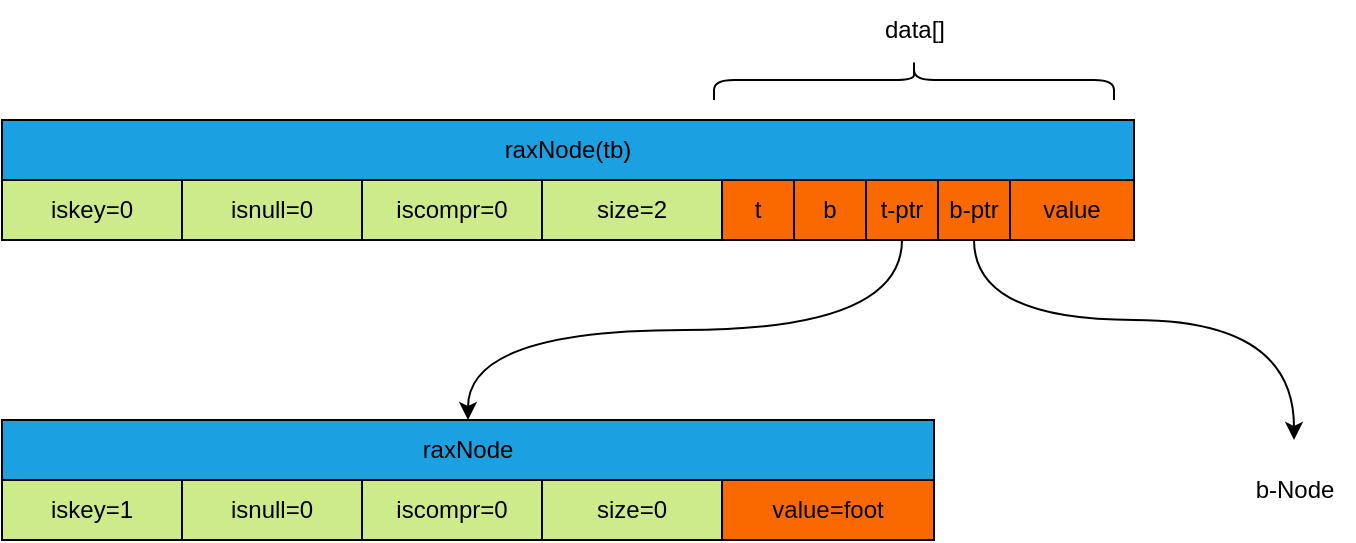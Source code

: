 <mxfile>
    <diagram id="bweDGT5rayBKNCHjIQfc" name="Page-1">
        <mxGraphModel dx="1081" dy="787" grid="1" gridSize="10" guides="1" tooltips="1" connect="1" arrows="1" fold="1" page="1" pageScale="1" pageWidth="1169" pageHeight="827" background="#ffffff" math="0" shadow="0">
            <root>
                <mxCell id="0"/>
                <mxCell id="1" parent="0"/>
                <mxCell id="19" value="" style="shape=curlyBracket;whiteSpace=wrap;html=1;rounded=1;labelPosition=left;verticalLabelPosition=middle;align=right;verticalAlign=middle;rotation=90;strokeColor=#000000;" vertex="1" parent="1">
                    <mxGeometry x="706" y="60" width="20" height="200" as="geometry"/>
                </mxCell>
                <mxCell id="21" value="data[]" style="text;html=1;align=center;verticalAlign=middle;resizable=0;points=[];autosize=1;strokeColor=none;fillColor=none;fontColor=#000000;" vertex="1" parent="1">
                    <mxGeometry x="691" y="120" width="50" height="30" as="geometry"/>
                </mxCell>
                <mxCell id="35" value="" style="group;strokeColor=#000000;" vertex="1" connectable="0" parent="1">
                    <mxGeometry x="260" y="180" width="566" height="60" as="geometry"/>
                </mxCell>
                <mxCell id="3" value="stream" style="rounded=0;whiteSpace=wrap;html=1;fillColor=#1ba1e2;fontColor=#000000;strokeColor=#000000;" vertex="1" parent="35">
                    <mxGeometry width="190" height="30" as="geometry"/>
                </mxCell>
                <mxCell id="4" value="iskey=0" style="rounded=0;whiteSpace=wrap;html=1;fillColor=#cdeb8b;strokeColor=#000000;fontColor=#000000;" vertex="1" parent="35">
                    <mxGeometry y="30" width="90" height="30" as="geometry"/>
                </mxCell>
                <mxCell id="5" value="raxNode(tb)" style="rounded=0;whiteSpace=wrap;html=1;fillColor=#1ba1e2;fontColor=#000000;strokeColor=#000000;" vertex="1" parent="35">
                    <mxGeometry width="566" height="30" as="geometry"/>
                </mxCell>
                <mxCell id="6" value="" style="edgeStyle=none;html=1;fontColor=#000000;strokeColor=#000000;" edge="1" parent="35" source="5">
                    <mxGeometry relative="1" as="geometry">
                        <mxPoint x="340" y="30" as="targetPoint"/>
                    </mxGeometry>
                </mxCell>
                <mxCell id="7" value="isnull=0" style="rounded=0;whiteSpace=wrap;html=1;fillColor=#cdeb8b;strokeColor=#000000;fontColor=#000000;" vertex="1" parent="35">
                    <mxGeometry x="90" y="30" width="90" height="30" as="geometry"/>
                </mxCell>
                <mxCell id="8" value="iscompr=0" style="rounded=0;whiteSpace=wrap;html=1;fillColor=#cdeb8b;strokeColor=#000000;fontColor=#000000;" vertex="1" parent="35">
                    <mxGeometry x="180" y="30" width="90" height="30" as="geometry"/>
                </mxCell>
                <mxCell id="9" value="t" style="rounded=0;whiteSpace=wrap;html=1;fillColor=#cdeb8b;strokeColor=#000000;fontColor=#000000;" vertex="1" parent="35">
                    <mxGeometry x="360" y="30" width="36" height="30" as="geometry"/>
                </mxCell>
                <mxCell id="10" value="value" style="rounded=0;whiteSpace=wrap;html=1;fillColor=#fa6800;strokeColor=#000000;fontColor=#000000;" vertex="1" parent="35">
                    <mxGeometry x="504" y="30" width="62" height="30" as="geometry"/>
                </mxCell>
                <mxCell id="12" value="size=2" style="rounded=0;whiteSpace=wrap;html=1;fillColor=#cdeb8b;strokeColor=#000000;fontColor=#000000;" vertex="1" parent="35">
                    <mxGeometry x="270" y="30" width="90" height="30" as="geometry"/>
                </mxCell>
                <mxCell id="14" value="b" style="rounded=0;whiteSpace=wrap;html=1;fillColor=#fa6800;strokeColor=#000000;fontColor=#000000;" vertex="1" parent="35">
                    <mxGeometry x="396" y="30" width="36" height="30" as="geometry"/>
                </mxCell>
                <mxCell id="16" value="t-ptr" style="rounded=0;whiteSpace=wrap;html=1;fillColor=#fa6800;strokeColor=#000000;fontColor=#000000;" vertex="1" parent="35">
                    <mxGeometry x="432" y="30" width="36" height="30" as="geometry"/>
                </mxCell>
                <mxCell id="17" value="b-ptr" style="rounded=0;whiteSpace=wrap;html=1;fillColor=#fa6800;strokeColor=#000000;fontColor=#000000;" vertex="1" parent="35">
                    <mxGeometry x="468" y="30" width="36" height="30" as="geometry"/>
                </mxCell>
                <mxCell id="20" value="t" style="rounded=0;whiteSpace=wrap;html=1;fillColor=#fa6800;strokeColor=#000000;fontColor=#000000;" vertex="1" parent="35">
                    <mxGeometry x="360" y="30" width="36" height="30" as="geometry"/>
                </mxCell>
                <mxCell id="38" style="edgeStyle=orthogonalEdgeStyle;curved=1;html=1;entryX=0.5;entryY=0;entryDx=0;entryDy=0;strokeColor=#000000;" edge="1" parent="1" source="16" target="24">
                    <mxGeometry relative="1" as="geometry"/>
                </mxCell>
                <mxCell id="39" style="edgeStyle=orthogonalEdgeStyle;curved=1;html=1;strokeColor=#000000;" edge="1" parent="1" source="17">
                    <mxGeometry relative="1" as="geometry">
                        <mxPoint x="906" y="340" as="targetPoint"/>
                        <Array as="points">
                            <mxPoint x="746" y="280"/>
                            <mxPoint x="906" y="280"/>
                        </Array>
                    </mxGeometry>
                </mxCell>
                <mxCell id="40" value="b-Node" style="text;html=1;align=center;verticalAlign=middle;resizable=0;points=[];autosize=1;strokeColor=none;fillColor=none;fontColor=#000000;" vertex="1" parent="1">
                    <mxGeometry x="876" y="350" width="60" height="30" as="geometry"/>
                </mxCell>
                <mxCell id="41" value="" style="group;strokeColor=#000000;" vertex="1" connectable="0" parent="1">
                    <mxGeometry x="260" y="330" width="466" height="60" as="geometry"/>
                </mxCell>
                <mxCell id="22" value="stream" style="rounded=0;whiteSpace=wrap;html=1;fillColor=#1ba1e2;fontColor=#000000;strokeColor=#000000;" vertex="1" parent="41">
                    <mxGeometry width="190" height="30" as="geometry"/>
                </mxCell>
                <mxCell id="23" value="iskey=1" style="rounded=0;whiteSpace=wrap;html=1;fillColor=#cdeb8b;strokeColor=#000000;fontColor=#000000;" vertex="1" parent="41">
                    <mxGeometry y="30" width="90" height="30" as="geometry"/>
                </mxCell>
                <mxCell id="24" value="raxNode" style="rounded=0;whiteSpace=wrap;html=1;fillColor=#1ba1e2;fontColor=#000000;strokeColor=#000000;" vertex="1" parent="41">
                    <mxGeometry width="466" height="30" as="geometry"/>
                </mxCell>
                <mxCell id="25" value="" style="edgeStyle=none;html=1;fontColor=#000000;strokeColor=#000000;" edge="1" parent="41" source="24">
                    <mxGeometry relative="1" as="geometry">
                        <mxPoint x="340" y="30" as="targetPoint"/>
                    </mxGeometry>
                </mxCell>
                <mxCell id="26" value="isnull=0" style="rounded=0;whiteSpace=wrap;html=1;fillColor=#cdeb8b;strokeColor=#000000;fontColor=#000000;" vertex="1" parent="41">
                    <mxGeometry x="90" y="30" width="90" height="30" as="geometry"/>
                </mxCell>
                <mxCell id="27" value="iscompr=0" style="rounded=0;whiteSpace=wrap;html=1;fillColor=#cdeb8b;strokeColor=#000000;fontColor=#000000;" vertex="1" parent="41">
                    <mxGeometry x="180" y="30" width="90" height="30" as="geometry"/>
                </mxCell>
                <mxCell id="29" value="value=foot" style="rounded=0;whiteSpace=wrap;html=1;fillColor=#fa6800;strokeColor=#000000;fontColor=#000000;" vertex="1" parent="41">
                    <mxGeometry x="360" y="30" width="106" height="30" as="geometry"/>
                </mxCell>
                <mxCell id="30" value="size=0" style="rounded=0;whiteSpace=wrap;html=1;fillColor=#cdeb8b;strokeColor=#000000;fontColor=#000000;" vertex="1" parent="41">
                    <mxGeometry x="270" y="30" width="90" height="30" as="geometry"/>
                </mxCell>
            </root>
        </mxGraphModel>
    </diagram>
</mxfile>